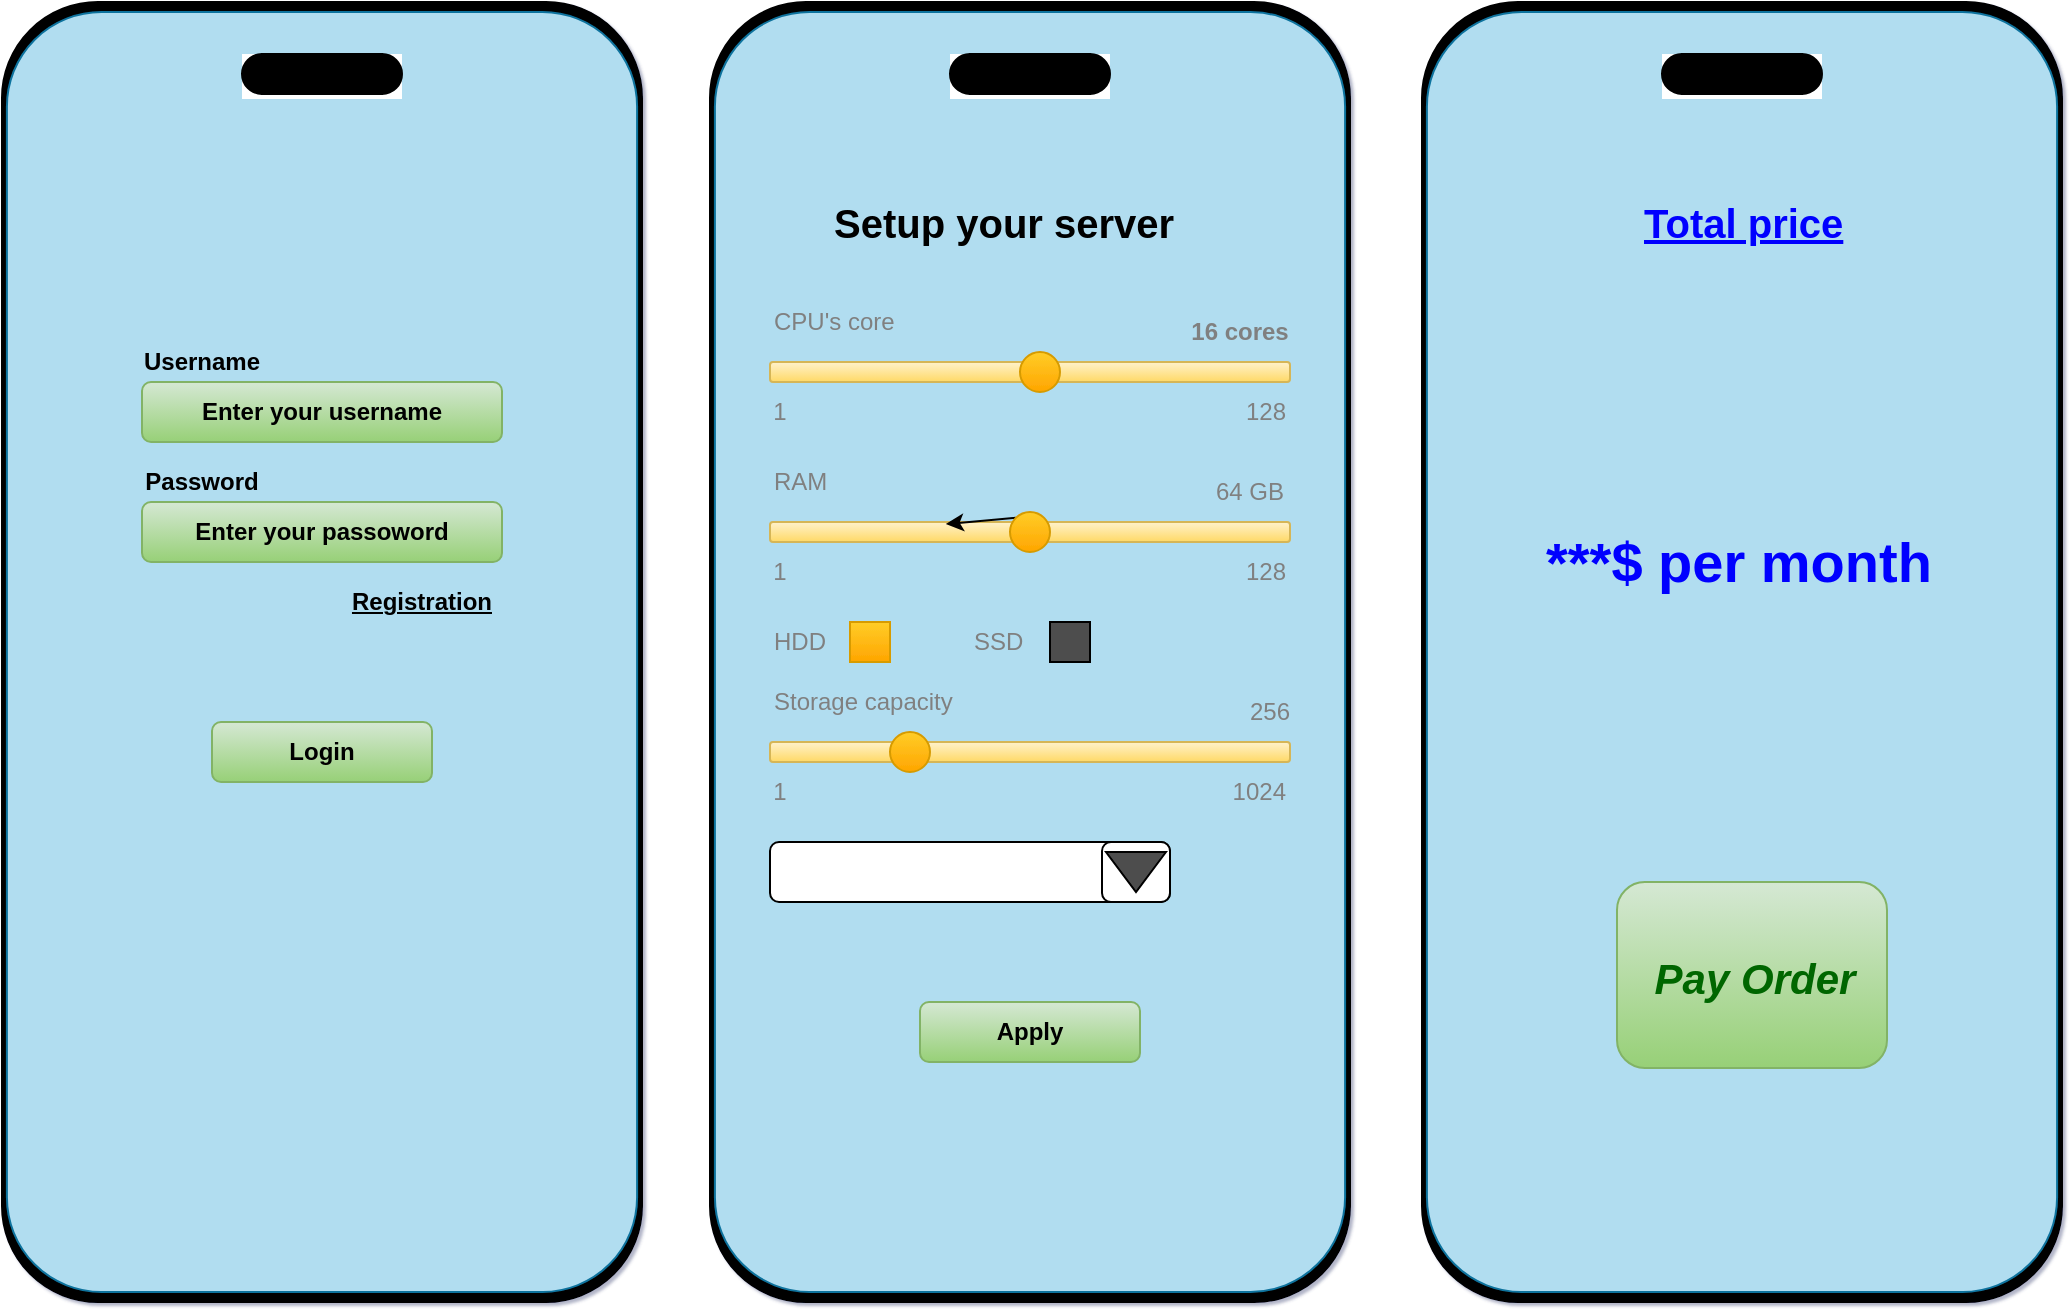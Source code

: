 <mxfile>
    <diagram name="Страница — 1" id="HxW6GojPNqiicMQGRBJ_">
        <mxGraphModel dx="1386" dy="788" grid="0" gridSize="10" guides="1" tooltips="1" connect="1" arrows="1" fold="1" page="1" pageScale="1" pageWidth="827" pageHeight="1169" background="#ffffff" math="0" shadow="1">
            <root>
                <mxCell id="0"/>
                <mxCell id="1" parent="0"/>
                <mxCell id="lTt8sXJPaiqsI27GvJI6-10" value="" style="group;fillColor=none;fontStyle=1" parent="1" vertex="1" connectable="0">
                    <mxGeometry x="60" y="140" width="320" height="650" as="geometry"/>
                </mxCell>
                <mxCell id="lTt8sXJPaiqsI27GvJI6-1" value="" style="rounded=1;whiteSpace=wrap;html=1;fillColor=#000000;" parent="lTt8sXJPaiqsI27GvJI6-10" vertex="1">
                    <mxGeometry width="320" height="650" as="geometry"/>
                </mxCell>
                <mxCell id="lTt8sXJPaiqsI27GvJI6-2" value="" style="rounded=1;whiteSpace=wrap;html=1;fillColor=#b1ddf0;strokeColor=#10739e;" parent="lTt8sXJPaiqsI27GvJI6-10" vertex="1">
                    <mxGeometry x="2.46" y="5" width="315.08" height="640" as="geometry"/>
                </mxCell>
                <mxCell id="lTt8sXJPaiqsI27GvJI6-6" value="" style="group;fillColor=default;" parent="lTt8sXJPaiqsI27GvJI6-10" vertex="1" connectable="0">
                    <mxGeometry x="120" y="26" width="80" height="22.5" as="geometry"/>
                </mxCell>
                <mxCell id="lTt8sXJPaiqsI27GvJI6-3" value="" style="rounded=0;whiteSpace=wrap;html=1;fillColor=#000000;" parent="lTt8sXJPaiqsI27GvJI6-6" vertex="1">
                    <mxGeometry x="10" width="60" height="20" as="geometry"/>
                </mxCell>
                <mxCell id="lTt8sXJPaiqsI27GvJI6-4" value="" style="ellipse;whiteSpace=wrap;html=1;aspect=fixed;fillColor=#000000;" parent="lTt8sXJPaiqsI27GvJI6-6" vertex="1">
                    <mxGeometry width="20" height="20" as="geometry"/>
                </mxCell>
                <mxCell id="lTt8sXJPaiqsI27GvJI6-5" value="" style="ellipse;whiteSpace=wrap;html=1;aspect=fixed;fillColor=#000000;" parent="lTt8sXJPaiqsI27GvJI6-6" vertex="1">
                    <mxGeometry x="60" width="20" height="20" as="geometry"/>
                </mxCell>
                <mxCell id="lTt8sXJPaiqsI27GvJI6-34" value="" style="group;fontStyle=1" parent="lTt8sXJPaiqsI27GvJI6-10" vertex="1" connectable="0">
                    <mxGeometry x="70" y="160" width="180" height="60" as="geometry"/>
                </mxCell>
                <mxCell id="lTt8sXJPaiqsI27GvJI6-11" value="" style="rounded=1;whiteSpace=wrap;html=1;fillColor=#d5e8d4;gradientColor=#97d077;strokeColor=#82b366;" parent="lTt8sXJPaiqsI27GvJI6-34" vertex="1">
                    <mxGeometry y="30" width="180" height="30" as="geometry"/>
                </mxCell>
                <mxCell id="lTt8sXJPaiqsI27GvJI6-13" value="Username" style="text;html=1;strokeColor=none;fillColor=none;align=center;verticalAlign=middle;whiteSpace=wrap;rounded=0;fontColor=#000000;fontStyle=1" parent="lTt8sXJPaiqsI27GvJI6-34" vertex="1">
                    <mxGeometry y="10" width="60" height="20" as="geometry"/>
                </mxCell>
                <mxCell id="lTt8sXJPaiqsI27GvJI6-33" value="Enter your username" style="text;html=1;strokeColor=none;fillColor=none;align=center;verticalAlign=middle;whiteSpace=wrap;rounded=0;fontColor=#000000;fontStyle=1" parent="lTt8sXJPaiqsI27GvJI6-34" vertex="1">
                    <mxGeometry x="10" y="35" width="160" height="20" as="geometry"/>
                </mxCell>
                <mxCell id="lTt8sXJPaiqsI27GvJI6-47" value="" style="group" parent="lTt8sXJPaiqsI27GvJI6-10" vertex="1" connectable="0">
                    <mxGeometry x="70" y="220" width="180" height="60" as="geometry"/>
                </mxCell>
                <mxCell id="lTt8sXJPaiqsI27GvJI6-48" value="" style="rounded=1;whiteSpace=wrap;html=1;fillColor=#d5e8d4;strokeColor=#82b366;gradientColor=#97d077;" parent="lTt8sXJPaiqsI27GvJI6-47" vertex="1">
                    <mxGeometry y="30" width="180" height="30" as="geometry"/>
                </mxCell>
                <mxCell id="lTt8sXJPaiqsI27GvJI6-50" value="Enter your passoword" style="text;html=1;strokeColor=none;fillColor=none;align=center;verticalAlign=middle;whiteSpace=wrap;rounded=0;fontColor=#000000;fontStyle=1" parent="lTt8sXJPaiqsI27GvJI6-47" vertex="1">
                    <mxGeometry x="10" y="35" width="160" height="20" as="geometry"/>
                </mxCell>
                <mxCell id="lTt8sXJPaiqsI27GvJI6-49" value="Password" style="text;html=1;strokeColor=none;fillColor=none;align=center;verticalAlign=middle;whiteSpace=wrap;rounded=0;fontColor=#000000;fontStyle=1" parent="lTt8sXJPaiqsI27GvJI6-10" vertex="1">
                    <mxGeometry x="70" y="230" width="60" height="20" as="geometry"/>
                </mxCell>
                <mxCell id="lTt8sXJPaiqsI27GvJI6-52" value="Registration" style="text;html=1;strokeColor=none;fillColor=none;align=center;verticalAlign=middle;whiteSpace=wrap;rounded=0;fontColor=#000000;fontStyle=5" parent="lTt8sXJPaiqsI27GvJI6-10" vertex="1">
                    <mxGeometry x="170" y="290" width="80" height="20" as="geometry"/>
                </mxCell>
                <mxCell id="lTt8sXJPaiqsI27GvJI6-53" value="" style="rounded=1;whiteSpace=wrap;html=1;fillColor=#d5e8d4;gradientColor=#97d077;strokeColor=#82b366;" parent="lTt8sXJPaiqsI27GvJI6-10" vertex="1">
                    <mxGeometry x="105" y="360" width="110" height="30" as="geometry"/>
                </mxCell>
                <mxCell id="lTt8sXJPaiqsI27GvJI6-54" value="Login" style="text;html=1;strokeColor=none;fillColor=none;align=center;verticalAlign=middle;whiteSpace=wrap;rounded=0;fontColor=#000000;fontStyle=1" parent="lTt8sXJPaiqsI27GvJI6-10" vertex="1">
                    <mxGeometry x="130" y="365" width="60" height="20" as="geometry"/>
                </mxCell>
                <mxCell id="lTt8sXJPaiqsI27GvJI6-55" value="" style="group;align=right;fillColor=none;" parent="1" vertex="1" connectable="0">
                    <mxGeometry x="414" y="140" width="320" height="650" as="geometry"/>
                </mxCell>
                <mxCell id="lTt8sXJPaiqsI27GvJI6-56" value="" style="rounded=1;whiteSpace=wrap;html=1;fillColor=#000000;" parent="lTt8sXJPaiqsI27GvJI6-55" vertex="1">
                    <mxGeometry width="320" height="650" as="geometry"/>
                </mxCell>
                <mxCell id="lTt8sXJPaiqsI27GvJI6-57" value="" style="rounded=1;whiteSpace=wrap;html=1;fillColor=#b1ddf0;strokeColor=#10739e;" parent="lTt8sXJPaiqsI27GvJI6-55" vertex="1">
                    <mxGeometry x="2.46" y="5" width="315.08" height="640" as="geometry"/>
                </mxCell>
                <mxCell id="lTt8sXJPaiqsI27GvJI6-58" value="" style="group;fillColor=default;" parent="lTt8sXJPaiqsI27GvJI6-55" vertex="1" connectable="0">
                    <mxGeometry x="120" y="26" width="80" height="22.5" as="geometry"/>
                </mxCell>
                <mxCell id="lTt8sXJPaiqsI27GvJI6-59" value="" style="rounded=0;whiteSpace=wrap;html=1;fillColor=#000000;" parent="lTt8sXJPaiqsI27GvJI6-58" vertex="1">
                    <mxGeometry x="10" width="60" height="20" as="geometry"/>
                </mxCell>
                <mxCell id="lTt8sXJPaiqsI27GvJI6-60" value="" style="ellipse;whiteSpace=wrap;html=1;aspect=fixed;fillColor=#000000;" parent="lTt8sXJPaiqsI27GvJI6-58" vertex="1">
                    <mxGeometry width="20" height="20" as="geometry"/>
                </mxCell>
                <mxCell id="lTt8sXJPaiqsI27GvJI6-61" value="" style="ellipse;whiteSpace=wrap;html=1;aspect=fixed;fillColor=#000000;" parent="lTt8sXJPaiqsI27GvJI6-58" vertex="1">
                    <mxGeometry x="60" width="20" height="20" as="geometry"/>
                </mxCell>
                <mxCell id="lTt8sXJPaiqsI27GvJI6-82" value="" style="group;fontColor=#027424;" parent="lTt8sXJPaiqsI27GvJI6-55" vertex="1" connectable="0">
                    <mxGeometry x="30" y="150" width="270" height="65" as="geometry"/>
                </mxCell>
                <mxCell id="lTt8sXJPaiqsI27GvJI6-73" value="" style="rounded=1;whiteSpace=wrap;html=1;strokeWidth=1;perimeterSpacing=0;fillColor=#fff2cc;gradientColor=#ffd966;strokeColor=#d6b656;" parent="lTt8sXJPaiqsI27GvJI6-82" vertex="1">
                    <mxGeometry y="30" width="260" height="10" as="geometry"/>
                </mxCell>
                <mxCell id="lTt8sXJPaiqsI27GvJI6-74" value="" style="ellipse;whiteSpace=wrap;html=1;aspect=fixed;fillColor=#ffcd28;gradientColor=#ffa500;strokeColor=#d79b00;" parent="lTt8sXJPaiqsI27GvJI6-82" vertex="1">
                    <mxGeometry x="125" y="25" width="20" height="20" as="geometry"/>
                </mxCell>
                <mxCell id="lTt8sXJPaiqsI27GvJI6-76" value="CPU's core" style="text;html=1;strokeColor=none;fillColor=none;align=left;verticalAlign=middle;whiteSpace=wrap;rounded=0;fontColor=#808080;" parent="lTt8sXJPaiqsI27GvJI6-82" vertex="1">
                    <mxGeometry width="80" height="20" as="geometry"/>
                </mxCell>
                <mxCell id="lTt8sXJPaiqsI27GvJI6-77" value="1" style="text;html=1;strokeColor=none;fillColor=none;align=center;verticalAlign=middle;whiteSpace=wrap;rounded=0;fontColor=#808080;" parent="lTt8sXJPaiqsI27GvJI6-82" vertex="1">
                    <mxGeometry y="45" width="10" height="20" as="geometry"/>
                </mxCell>
                <mxCell id="lTt8sXJPaiqsI27GvJI6-78" value="128" style="text;html=1;strokeColor=none;fillColor=none;align=right;verticalAlign=middle;whiteSpace=wrap;rounded=0;fontColor=#808080;" parent="lTt8sXJPaiqsI27GvJI6-82" vertex="1">
                    <mxGeometry x="230" y="45" width="30" height="20" as="geometry"/>
                </mxCell>
                <mxCell id="lTt8sXJPaiqsI27GvJI6-79" value="16 cores" style="text;html=1;strokeColor=none;fillColor=none;align=center;verticalAlign=middle;whiteSpace=wrap;rounded=0;fontColor=#808080;fontStyle=1" parent="lTt8sXJPaiqsI27GvJI6-82" vertex="1">
                    <mxGeometry x="200" y="5" width="70" height="20" as="geometry"/>
                </mxCell>
                <mxCell id="lTt8sXJPaiqsI27GvJI6-83" value="" style="group" parent="lTt8sXJPaiqsI27GvJI6-55" vertex="1" connectable="0">
                    <mxGeometry x="30" y="230" width="260" height="65" as="geometry"/>
                </mxCell>
                <mxCell id="lTt8sXJPaiqsI27GvJI6-84" value="" style="rounded=1;whiteSpace=wrap;html=1;strokeWidth=1;perimeterSpacing=0;fillColor=#fff2cc;gradientColor=#ffd966;strokeColor=#d6b656;" parent="lTt8sXJPaiqsI27GvJI6-83" vertex="1">
                    <mxGeometry y="30" width="260" height="10" as="geometry"/>
                </mxCell>
                <mxCell id="2" style="edgeStyle=none;html=1;exitX=0;exitY=0;exitDx=0;exitDy=0;entryX=0.338;entryY=0.1;entryDx=0;entryDy=0;entryPerimeter=0;fontColor=#33FF33;" edge="1" parent="lTt8sXJPaiqsI27GvJI6-83" source="lTt8sXJPaiqsI27GvJI6-85" target="lTt8sXJPaiqsI27GvJI6-84">
                    <mxGeometry relative="1" as="geometry"/>
                </mxCell>
                <mxCell id="lTt8sXJPaiqsI27GvJI6-85" value="" style="ellipse;whiteSpace=wrap;html=1;aspect=fixed;fillColor=#ffcd28;gradientColor=#ffa500;strokeColor=#d79b00;" parent="lTt8sXJPaiqsI27GvJI6-83" vertex="1">
                    <mxGeometry x="120" y="25" width="20" height="20" as="geometry"/>
                </mxCell>
                <mxCell id="lTt8sXJPaiqsI27GvJI6-86" value="RAM" style="text;html=1;strokeColor=none;fillColor=none;align=left;verticalAlign=middle;whiteSpace=wrap;rounded=0;fontColor=#808080;" parent="lTt8sXJPaiqsI27GvJI6-83" vertex="1">
                    <mxGeometry width="80" height="20" as="geometry"/>
                </mxCell>
                <mxCell id="lTt8sXJPaiqsI27GvJI6-87" value="1" style="text;html=1;strokeColor=none;fillColor=none;align=center;verticalAlign=middle;whiteSpace=wrap;rounded=0;fontColor=#808080;" parent="lTt8sXJPaiqsI27GvJI6-83" vertex="1">
                    <mxGeometry y="45" width="10" height="20" as="geometry"/>
                </mxCell>
                <mxCell id="lTt8sXJPaiqsI27GvJI6-88" value="128" style="text;html=1;strokeColor=none;fillColor=none;align=right;verticalAlign=middle;whiteSpace=wrap;rounded=0;fontColor=#808080;" parent="lTt8sXJPaiqsI27GvJI6-83" vertex="1">
                    <mxGeometry x="230" y="45" width="30" height="20" as="geometry"/>
                </mxCell>
                <mxCell id="lTt8sXJPaiqsI27GvJI6-89" value="64 GB" style="text;html=1;strokeColor=none;fillColor=none;align=center;verticalAlign=middle;whiteSpace=wrap;rounded=0;fontColor=#808080;" parent="lTt8sXJPaiqsI27GvJI6-83" vertex="1">
                    <mxGeometry x="220" y="5" width="40" height="20" as="geometry"/>
                </mxCell>
                <mxCell id="lTt8sXJPaiqsI27GvJI6-90" value="" style="group" parent="lTt8sXJPaiqsI27GvJI6-55" vertex="1" connectable="0">
                    <mxGeometry x="30" y="340" width="260" height="65" as="geometry"/>
                </mxCell>
                <mxCell id="lTt8sXJPaiqsI27GvJI6-91" value="" style="rounded=1;whiteSpace=wrap;html=1;strokeWidth=1;perimeterSpacing=0;fillColor=#fff2cc;gradientColor=#ffd966;strokeColor=#d6b656;" parent="lTt8sXJPaiqsI27GvJI6-90" vertex="1">
                    <mxGeometry y="30" width="260" height="10" as="geometry"/>
                </mxCell>
                <mxCell id="lTt8sXJPaiqsI27GvJI6-92" value="" style="ellipse;whiteSpace=wrap;html=1;aspect=fixed;fillColor=#ffcd28;gradientColor=#ffa500;strokeColor=#d79b00;" parent="lTt8sXJPaiqsI27GvJI6-90" vertex="1">
                    <mxGeometry x="60" y="25" width="20" height="20" as="geometry"/>
                </mxCell>
                <mxCell id="lTt8sXJPaiqsI27GvJI6-93" value="Storage capacity" style="text;html=1;strokeColor=none;fillColor=none;align=left;verticalAlign=middle;whiteSpace=wrap;rounded=0;fontColor=#808080;" parent="lTt8sXJPaiqsI27GvJI6-90" vertex="1">
                    <mxGeometry width="110" height="20" as="geometry"/>
                </mxCell>
                <mxCell id="lTt8sXJPaiqsI27GvJI6-94" value="1" style="text;html=1;strokeColor=none;fillColor=none;align=center;verticalAlign=middle;whiteSpace=wrap;rounded=0;fontColor=#808080;" parent="lTt8sXJPaiqsI27GvJI6-90" vertex="1">
                    <mxGeometry y="45" width="10" height="20" as="geometry"/>
                </mxCell>
                <mxCell id="lTt8sXJPaiqsI27GvJI6-95" value="1024" style="text;html=1;strokeColor=none;fillColor=none;align=right;verticalAlign=middle;whiteSpace=wrap;rounded=0;fontColor=#808080;" parent="lTt8sXJPaiqsI27GvJI6-90" vertex="1">
                    <mxGeometry x="220" y="45" width="40" height="20" as="geometry"/>
                </mxCell>
                <mxCell id="lTt8sXJPaiqsI27GvJI6-96" value="256" style="text;html=1;strokeColor=none;fillColor=none;align=center;verticalAlign=middle;whiteSpace=wrap;rounded=0;fontColor=#808080;" parent="lTt8sXJPaiqsI27GvJI6-90" vertex="1">
                    <mxGeometry x="240" y="5" width="20" height="20" as="geometry"/>
                </mxCell>
                <mxCell id="lTt8sXJPaiqsI27GvJI6-105" value="" style="group" parent="lTt8sXJPaiqsI27GvJI6-55" vertex="1" connectable="0">
                    <mxGeometry x="30" y="310" width="60" height="20" as="geometry"/>
                </mxCell>
                <mxCell id="lTt8sXJPaiqsI27GvJI6-99" value="HDD" style="text;html=1;strokeColor=none;fillColor=none;align=left;verticalAlign=middle;whiteSpace=wrap;rounded=0;fontColor=#808080;" parent="lTt8sXJPaiqsI27GvJI6-105" vertex="1">
                    <mxGeometry width="60" height="20" as="geometry"/>
                </mxCell>
                <mxCell id="lTt8sXJPaiqsI27GvJI6-101" value="" style="rounded=0;whiteSpace=wrap;html=1;fillColor=#ffcd28;gradientColor=#ffa500;strokeColor=#d79b00;" parent="lTt8sXJPaiqsI27GvJI6-105" vertex="1">
                    <mxGeometry x="40" width="20" height="20" as="geometry"/>
                </mxCell>
                <mxCell id="lTt8sXJPaiqsI27GvJI6-106" value="" style="group" parent="lTt8sXJPaiqsI27GvJI6-55" vertex="1" connectable="0">
                    <mxGeometry x="130" y="310" width="60" height="20" as="geometry"/>
                </mxCell>
                <mxCell id="lTt8sXJPaiqsI27GvJI6-107" style="edgeStyle=orthogonalEdgeStyle;rounded=0;orthogonalLoop=1;jettySize=auto;html=1;exitX=0.75;exitY=1;exitDx=0;exitDy=0;entryX=0.25;entryY=1;entryDx=0;entryDy=0;" parent="lTt8sXJPaiqsI27GvJI6-106" source="lTt8sXJPaiqsI27GvJI6-100" target="lTt8sXJPaiqsI27GvJI6-102" edge="1">
                    <mxGeometry relative="1" as="geometry"/>
                </mxCell>
                <mxCell id="lTt8sXJPaiqsI27GvJI6-100" value="SSD" style="text;html=1;strokeColor=none;fillColor=none;align=left;verticalAlign=middle;whiteSpace=wrap;rounded=0;fontColor=#808080;" parent="lTt8sXJPaiqsI27GvJI6-106" vertex="1">
                    <mxGeometry width="60" height="20" as="geometry"/>
                </mxCell>
                <mxCell id="lTt8sXJPaiqsI27GvJI6-102" value="" style="rounded=0;whiteSpace=wrap;html=1;fillColor=#4D4D4D;" parent="lTt8sXJPaiqsI27GvJI6-106" vertex="1">
                    <mxGeometry x="40" width="20" height="20" as="geometry"/>
                </mxCell>
                <mxCell id="lTt8sXJPaiqsI27GvJI6-111" value="" style="rounded=1;whiteSpace=wrap;html=1;" parent="lTt8sXJPaiqsI27GvJI6-55" vertex="1">
                    <mxGeometry x="30" y="420" width="200" height="30" as="geometry"/>
                </mxCell>
                <mxCell id="lTt8sXJPaiqsI27GvJI6-112" value="Select OS" style="text;html=1;strokeColor=none;fillColor=none;align=left;verticalAlign=middle;whiteSpace=wrap;rounded=0;fontColor=#FFFFFF;" parent="lTt8sXJPaiqsI27GvJI6-55" vertex="1">
                    <mxGeometry x="36" y="425" width="184" height="20" as="geometry"/>
                </mxCell>
                <mxCell id="lTt8sXJPaiqsI27GvJI6-113" value="" style="rounded=1;whiteSpace=wrap;html=1;" parent="lTt8sXJPaiqsI27GvJI6-55" vertex="1">
                    <mxGeometry x="196" y="420" width="34" height="30" as="geometry"/>
                </mxCell>
                <mxCell id="lTt8sXJPaiqsI27GvJI6-114" value="" style="triangle;whiteSpace=wrap;html=1;rotation=90;fillColor=#4D4D4D;" parent="lTt8sXJPaiqsI27GvJI6-55" vertex="1">
                    <mxGeometry x="203" y="420" width="20" height="30" as="geometry"/>
                </mxCell>
                <mxCell id="lTt8sXJPaiqsI27GvJI6-119" value="Setup your server" style="text;html=1;strokeColor=none;fillColor=none;align=left;verticalAlign=middle;whiteSpace=wrap;rounded=0;fontColor=#000000;fontSize=20;fontStyle=1" parent="lTt8sXJPaiqsI27GvJI6-55" vertex="1">
                    <mxGeometry x="60" y="100" width="190" height="20" as="geometry"/>
                </mxCell>
                <mxCell id="lTt8sXJPaiqsI27GvJI6-120" value="" style="rounded=1;whiteSpace=wrap;html=1;fillColor=#d5e8d4;gradientColor=#97d077;strokeColor=#82b366;" parent="lTt8sXJPaiqsI27GvJI6-55" vertex="1">
                    <mxGeometry x="105" y="500" width="110" height="30" as="geometry"/>
                </mxCell>
                <mxCell id="lTt8sXJPaiqsI27GvJI6-121" value="Apply" style="text;html=1;strokeColor=none;fillColor=none;align=center;verticalAlign=middle;whiteSpace=wrap;rounded=0;fontColor=#000000;fontStyle=1" parent="lTt8sXJPaiqsI27GvJI6-55" vertex="1">
                    <mxGeometry x="130" y="505" width="60" height="20" as="geometry"/>
                </mxCell>
                <mxCell id="lTt8sXJPaiqsI27GvJI6-122" value="" style="group;align=right;" parent="1" vertex="1" connectable="0">
                    <mxGeometry x="770" y="140" width="320" height="650" as="geometry"/>
                </mxCell>
                <mxCell id="lTt8sXJPaiqsI27GvJI6-123" value="" style="rounded=1;whiteSpace=wrap;html=1;fillColor=#000000;" parent="lTt8sXJPaiqsI27GvJI6-122" vertex="1">
                    <mxGeometry width="320" height="650" as="geometry"/>
                </mxCell>
                <mxCell id="lTt8sXJPaiqsI27GvJI6-124" value="" style="rounded=1;whiteSpace=wrap;html=1;fillColor=#b1ddf0;strokeColor=#10739e;" parent="lTt8sXJPaiqsI27GvJI6-122" vertex="1">
                    <mxGeometry x="2.46" y="5" width="315.08" height="640" as="geometry"/>
                </mxCell>
                <mxCell id="lTt8sXJPaiqsI27GvJI6-125" value="" style="group;fillColor=default;" parent="lTt8sXJPaiqsI27GvJI6-122" vertex="1" connectable="0">
                    <mxGeometry x="120" y="26" width="80" height="22.5" as="geometry"/>
                </mxCell>
                <mxCell id="lTt8sXJPaiqsI27GvJI6-126" value="" style="rounded=0;whiteSpace=wrap;html=1;fillColor=#000000;" parent="lTt8sXJPaiqsI27GvJI6-125" vertex="1">
                    <mxGeometry x="10" width="60" height="20" as="geometry"/>
                </mxCell>
                <mxCell id="lTt8sXJPaiqsI27GvJI6-127" value="" style="ellipse;whiteSpace=wrap;html=1;aspect=fixed;fillColor=#000000;" parent="lTt8sXJPaiqsI27GvJI6-125" vertex="1">
                    <mxGeometry width="20" height="20" as="geometry"/>
                </mxCell>
                <mxCell id="lTt8sXJPaiqsI27GvJI6-128" value="" style="ellipse;whiteSpace=wrap;html=1;aspect=fixed;fillColor=#000000;" parent="lTt8sXJPaiqsI27GvJI6-125" vertex="1">
                    <mxGeometry x="60" width="20" height="20" as="geometry"/>
                </mxCell>
                <mxCell id="lTt8sXJPaiqsI27GvJI6-162" value="" style="rounded=1;whiteSpace=wrap;html=1;fillColor=#d5e8d4;gradientColor=#97d077;strokeColor=#82b366;" parent="lTt8sXJPaiqsI27GvJI6-122" vertex="1">
                    <mxGeometry x="97.5" y="440" width="135" height="93" as="geometry"/>
                </mxCell>
                <mxCell id="lTt8sXJPaiqsI27GvJI6-163" value="Pay Order" style="text;html=1;strokeColor=none;fillColor=none;align=center;verticalAlign=middle;whiteSpace=wrap;rounded=0;fontColor=#006600;fontStyle=3;fontSize=21;" parent="lTt8sXJPaiqsI27GvJI6-122" vertex="1">
                    <mxGeometry x="110" y="450" width="113" height="75" as="geometry"/>
                </mxCell>
                <mxCell id="lTt8sXJPaiqsI27GvJI6-207" value="Total price" style="text;html=1;strokeColor=none;fillColor=none;align=left;verticalAlign=middle;whiteSpace=wrap;rounded=0;fontColor=#0000FF;fontSize=20;fontStyle=5" parent="lTt8sXJPaiqsI27GvJI6-122" vertex="1">
                    <mxGeometry x="109" y="100" width="102" height="20" as="geometry"/>
                </mxCell>
                <mxCell id="lTt8sXJPaiqsI27GvJI6-209" value="***$ per month" style="text;html=1;strokeColor=none;fillColor=none;align=left;verticalAlign=middle;whiteSpace=wrap;rounded=0;fontColor=#0000ff;fontSize=28;fontStyle=1" parent="lTt8sXJPaiqsI27GvJI6-122" vertex="1">
                    <mxGeometry x="60" y="270" width="210" height="20" as="geometry"/>
                </mxCell>
            </root>
        </mxGraphModel>
    </diagram>
</mxfile>